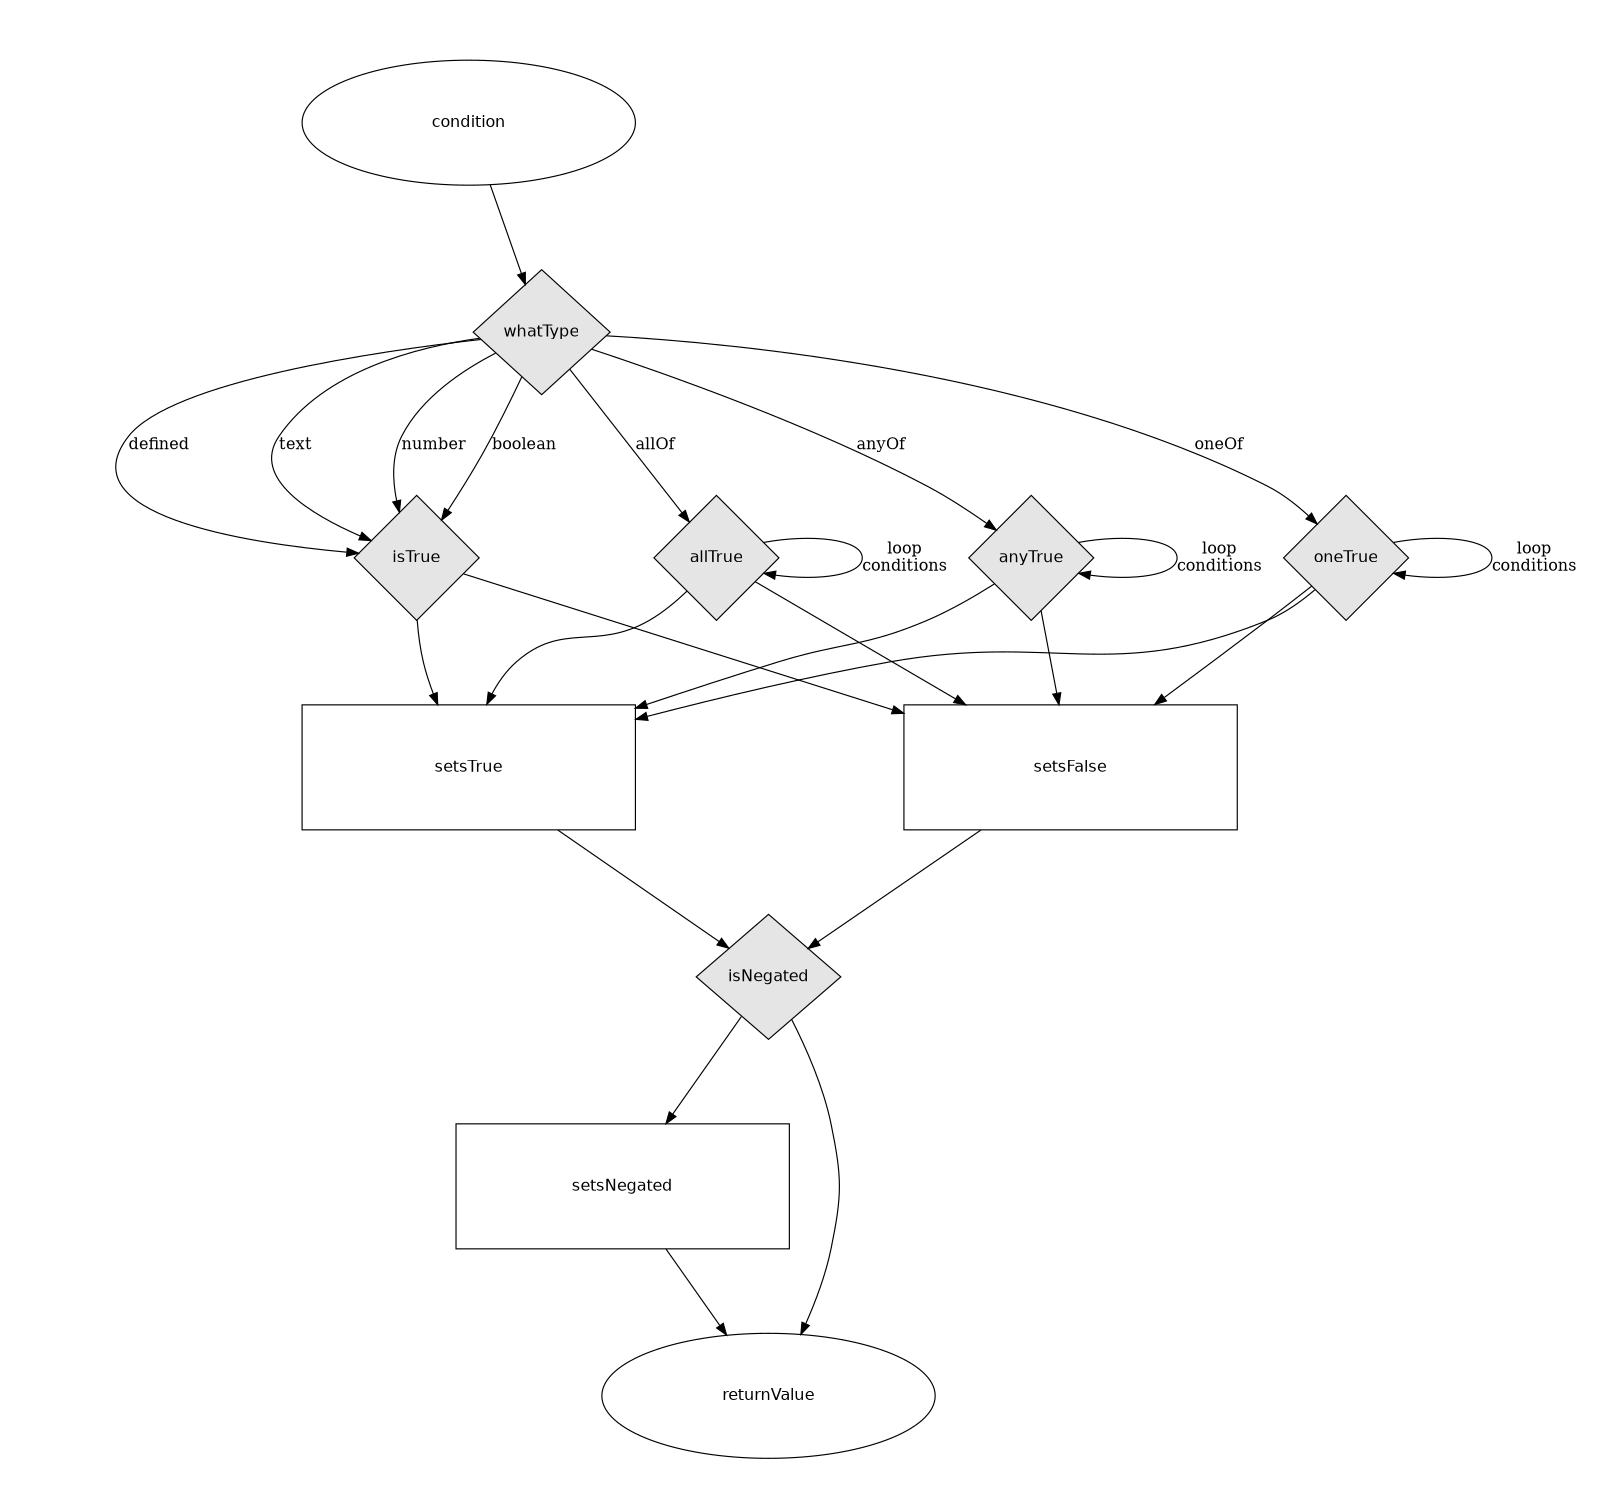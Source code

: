 digraph {
  newrank=true;
  size = "20,10";
  #splines=ortho;
  graph [pad="0.5", ranksep="1", nodesep="1"]
  node [fontname = "helvetica", width=4, height=1.5]

  node [shape = box, fillcolor = white, fontcolor=black, width=4];
  setsTrue
  setsFalse
  setsNegated

  node [shape = ellipse];
  condition
  #definition
  #text
  #number
  #boolean
  returnValue

  node [shape=trapezium]
  #allOf
  #anyOf
  #oneOf

  node [shape = diamond, style = filled, fillcolor = gray90, fontcolor=black, width=1.5];
  whatType
  allTrue
  anyTrue
  oneTrue
  isTrue
  isNegated

  condition -> whatType
  whatType -> isTrue [label = "defined" ]
  whatType -> isTrue [label = "text" ]
  whatType -> isTrue [label = "number" ]
  whatType -> isTrue [label = "boolean" ]
  #whatType -> allOf
  #whatType -> anyOf
  #whatType -> oneOf
  #allOf -> allOf [label = "condition" ]
  #anyOf -> anyOf [label = "condition" ]
  #oneOf -> oneOf [label = "condition" ]
  #allOf -> allTrue
  #anyOf -> anyTrue
  #oneOf -> oneTrue

  whatType -> allTrue [label = "allOf" ]
  whatType -> anyTrue [label = "anyOf" ]
  whatType -> oneTrue [label = "oneOf" ]
  allTrue -> allTrue [label = <loop<br/>conditions> ]
  anyTrue -> anyTrue [label = <loop<br/>conditions> ]
  oneTrue -> oneTrue [label = <loop<br/>conditions> ]
  #whatType -> allOf [label = "allOf" ]
  #whatType -> anyOf [label = "anyOf" ]
  #whatType -> oneOf [label = "oneOf" ]
  #allOf -> allOf [label = "conditions" ]
  #anyOf -> anyOf [label = "conditions" ]
  #oneOf -> oneOf [label = "conditions" ]
  #allOf -> allTrue
  #anyOf -> anyTrue
  #oneOf -> oneTrue
  isTrue -> setsTrue
  isTrue -> setsFalse
  allTrue -> setsTrue
  allTrue -> setsFalse
  anyTrue -> setsTrue
  anyTrue -> setsFalse
  oneTrue -> setsTrue
  oneTrue -> setsFalse

  setsTrue -> isNegated
  setsFalse -> isNegated
  isNegated -> setsNegated
  setsNegated -> returnValue
  isNegated -> returnValue

  subgraph cluster_a {
    style=invis;
    condition;
    whatType;
    isTrue;
    setsTrue;
  }
  subgraph cluster_b {
    style=invis;
    anyTrue;
    setsFalse;
  }
  {rank=same; allTrue; anyTrue; oneTrue; isTrue;}
}